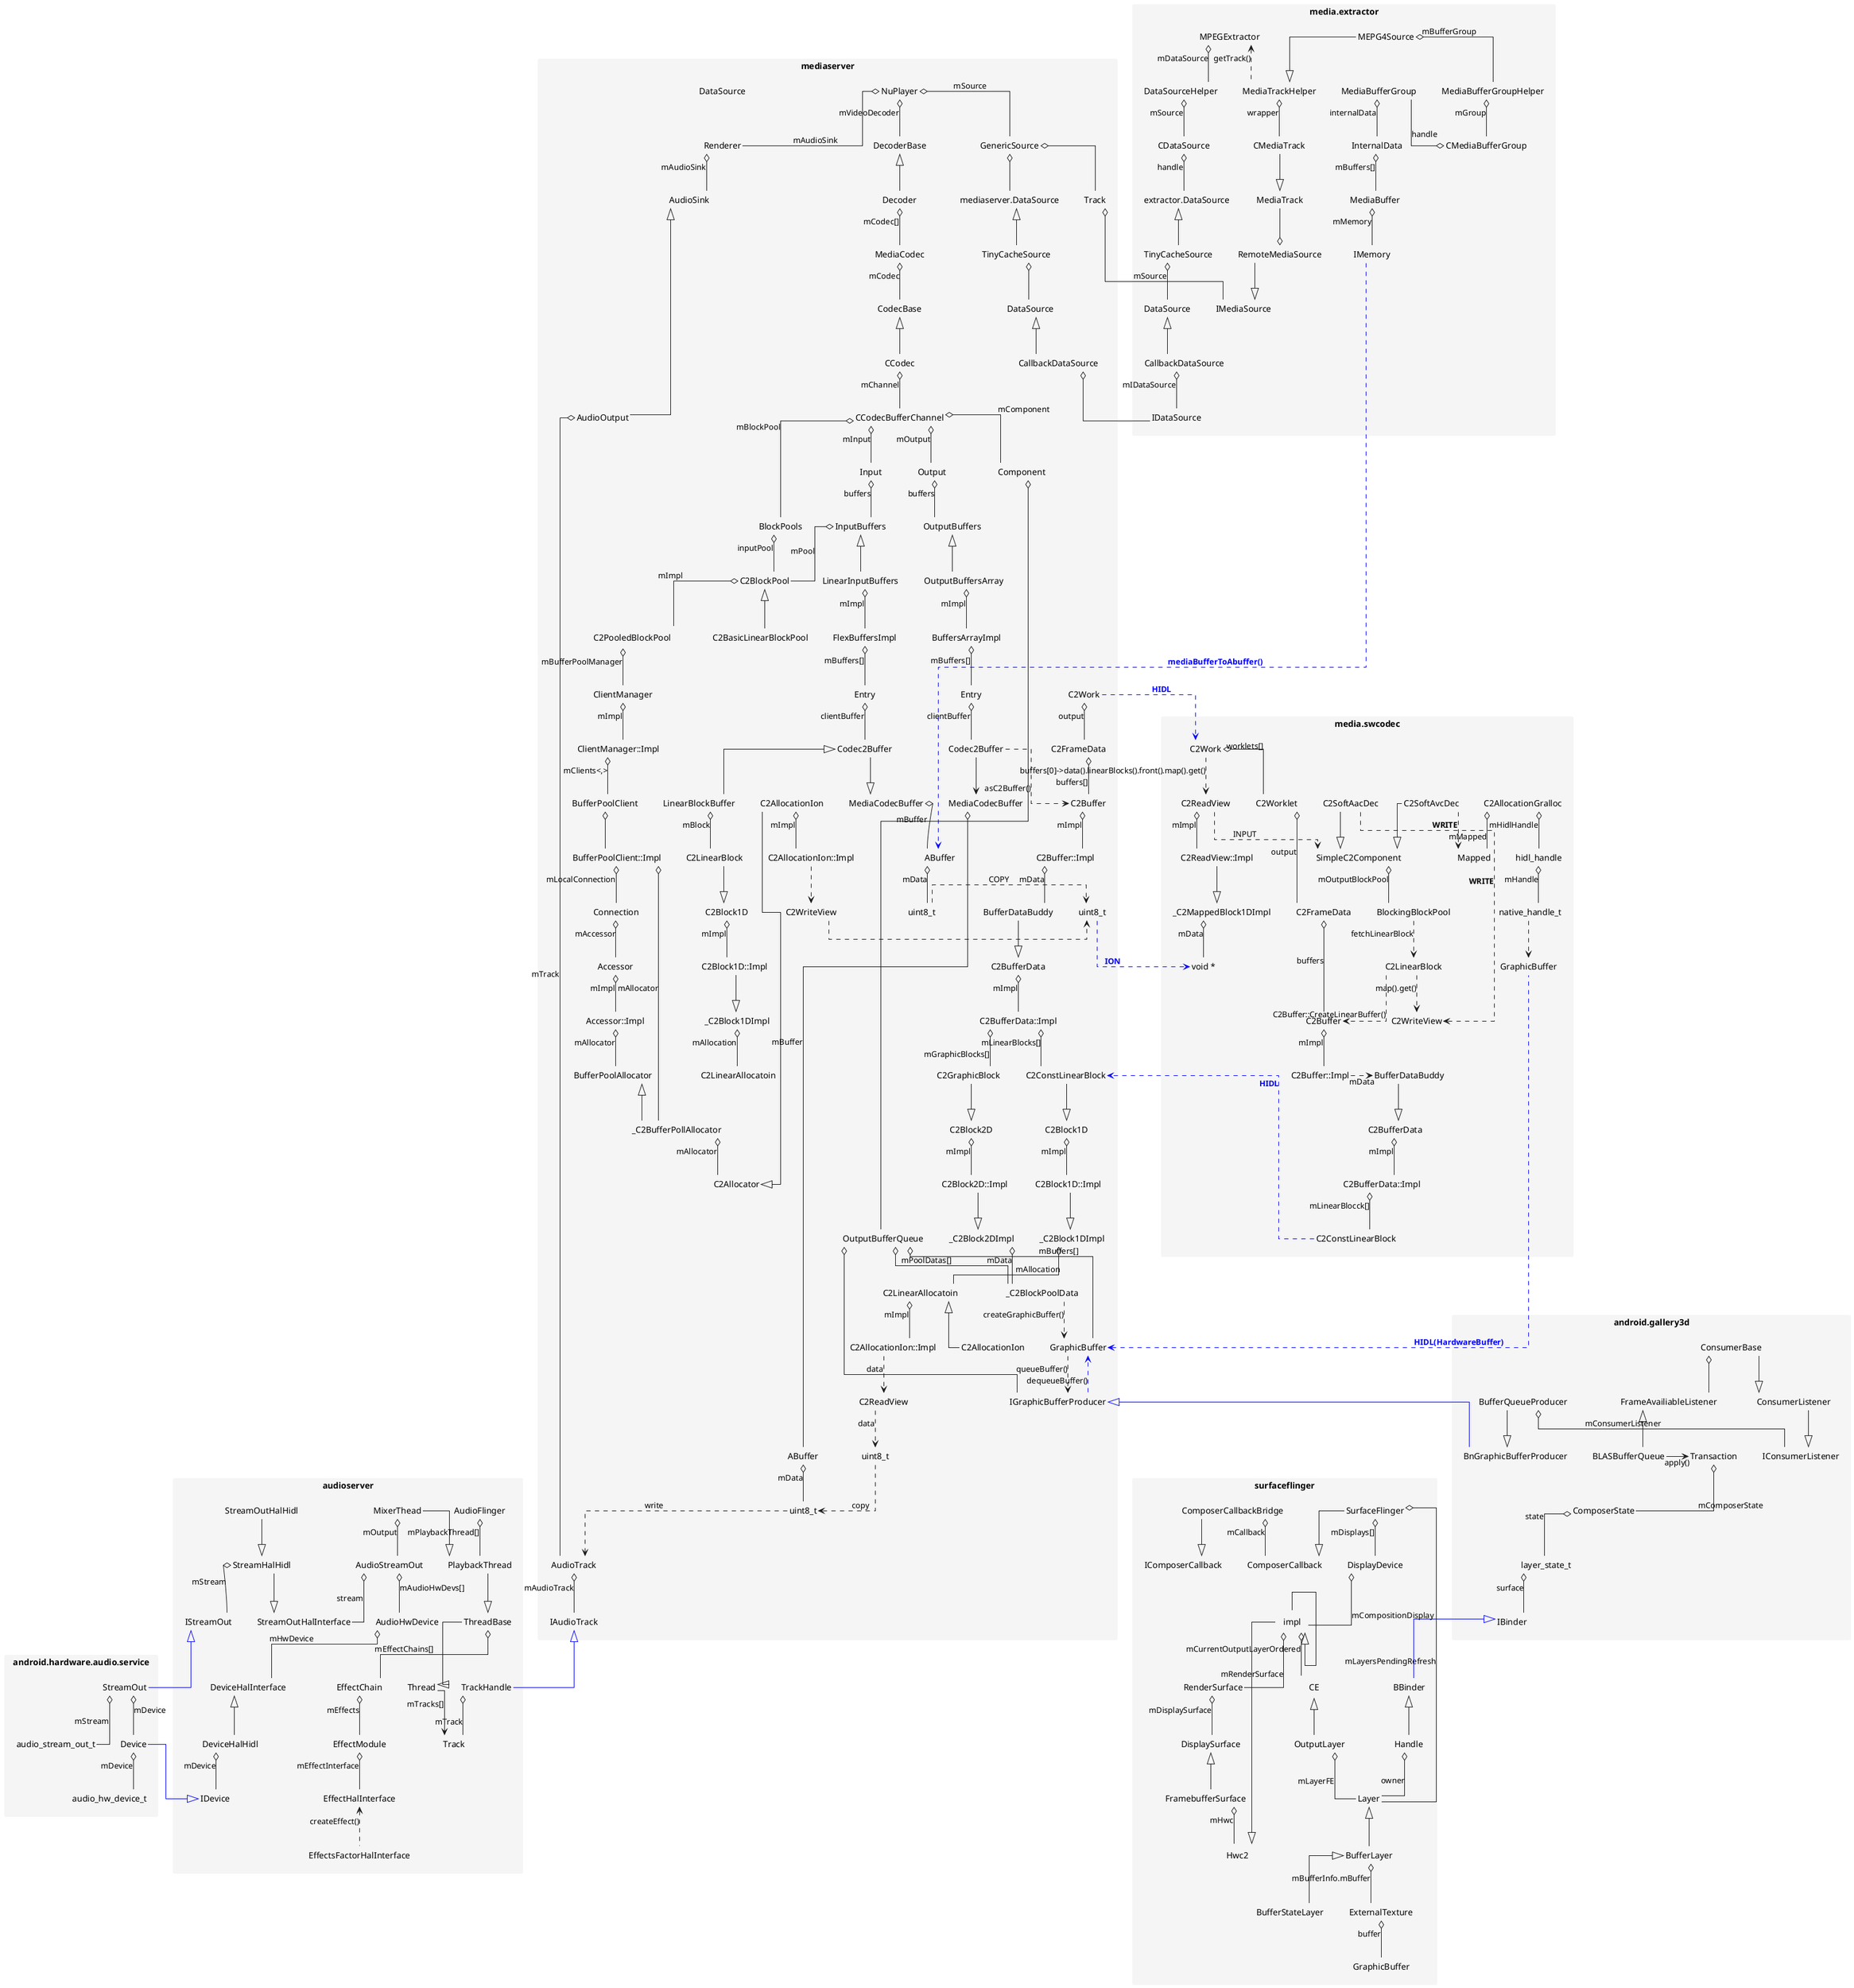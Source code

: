 @startuml MS

skinparam {
    ' monochrome true
    ClassBorderColor transparent
    ClassBackgroundColor transparent
    PackageBorderColor transparent
    PackageBackgroundColor whitesmoke
    ' Shadowing true
    Linetype ortho
    ' Linetype polyline
}

' left to right direction

hide empty members
hide circle
set namespaceSeparator none

package "media.extractor" as extractor <<Rectangle>> {
    class "IMemory" as extractor.IMemory
    MediaBuffer o-- extractor.IMemory:mMemory

    MEPG4Source --|> MediaTrackHelper
    MediaTrackHelper o-- CMediaTrack:wrapper
    CMediaTrack --|> MediaTrack
    MediaTrack --o RemoteMediaSource
    class "IMediaSource" as extractor.IMediaSource
    RemoteMediaSource --|> extractor.IMediaSource

    MEPG4Source o-- MediaBufferGroupHelper:mBufferGroup
    MediaBufferGroupHelper o-- CMediaBufferGroup:mGroup
    MediaBufferGroup --o CMediaBufferGroup:handle
    MediaBufferGroup o-- InternalData:internalData
    InternalData o-- MediaBuffer:mBuffers[]

    MPEGExtractor o-- DataSourceHelper:mDataSource
    DataSourceHelper o-- CDataSource:mSource
    CDataSource o-- extractor.DataSource:handle
    class "TinyCacheSource" as extractor.TinyCacheSource
    extractor.DataSource <|-- extractor.TinyCacheSource
    class "DataSource" as extractor.DataSource2
    extractor.TinyCacheSource o-- extractor.DataSource2:mSource
    class "CallbackDataSource" as extractor.CallbackDataSource
    extractor.DataSource2 <|-- extractor.CallbackDataSource
    class "IDataSource" as extractor.IDataSource
    extractor.CallbackDataSource o-- extractor.IDataSource:mIDataSource
    MPEGExtractor <.. MediaTrackHelper:getTrack()
}

package mediaserver <<Rectangle>> {
    NuPlayer o-- Renderer:mAudioSink
    Renderer o-- AudioSink:mAudioSink
    AudioSink <|-- AudioOutput
    AudioOutput o-- AudioTrack:mTrack
    AudioTrack o-- IAudioTrack:mAudioTrack

    NuPlayer o-- GenericSource:mSource
    class "DataSource" as DataSource
    GenericSource o-- mediaserver.DataSource
    class "TinyCacheSource" as mediaserver.TinyCacheSource
    mediaserver.DataSource <|-- mediaserver.TinyCacheSource
    class "DataSource" as mediaserver.DataSource2
    mediaserver.TinyCacheSource o-- mediaserver.DataSource2
    class "CallbackDataSource" as mediaserver.CallbackDataSource
    mediaserver.DataSource2 <|-- mediaserver.CallbackDataSource
    mediaserver.CallbackDataSource o-- extractor.IDataSource

    class "Track" as mediaserver.Track
    GenericSource o-- mediaserver.Track
    mediaserver.Track o-- extractor.IMediaSource

    NuPlayer o-- DecoderBase:mVideoDecoder
    DecoderBase <|-- Decoder
    Decoder o-- MediaCodec:mCodec[]
    MediaCodec o-- CodecBase:mCodec
    CodecBase <|-- CCodec
    CCodec o-- CCodecBufferChannel:mChannel

    CCodecBufferChannel o-- BlockPools:mBlockPool
    BlockPools o-- C2BlockPool:inputPool
    C2BlockPool o-- C2PooledBlockPool::Impl:mImpl
    C2BlockPool <|-- C2BasicLinearBlockPool
    C2PooledBlockPool::Impl o-- ClientManager:mBufferPoolManager
    class "ClientManager::Impl" as ClientManagerImpl
    ClientManager o-- ClientManagerImpl:mImpl
    ClientManagerImpl o-- BufferPoolClient:mClients<,>
    class "BufferPoolClient::Impl" as BufferPoolClientImpl
    BufferPoolClient o-- BufferPoolClientImpl

    CCodecBufferChannel o-- Input:mInput
    Input o-- InputBuffers:buffers
    InputBuffers <|-- LinearInputBuffers
    InputBuffers o-- C2BlockPool:mPool
    LinearInputBuffers o-- FlexBuffersImpl:mImpl
    class "Entry" as inputEntry
    FlexBuffersImpl o-- inputEntry:mBuffers[]
    class "Codec2Buffer" as inputCodec2Buffer
    inputCodec2Buffer <|-- LinearBlockBuffer
    LinearBlockBuffer o-- C2LinearBlock:mBlock
    C2LinearBlock --|> C2Block1D
    class "C2Block1D::Impl" as C2Block1DImpl
    C2Block1D o-- C2Block1DImpl:mImpl
    C2Block1DImpl --|> _C2Block1DImpl
    _C2Block1DImpl o-- C2LinearAllocatoin:mAllocation
    ' C2LinearAllocatoin <|-- C2AllocationIon
    class "C2AllocationIon::Impl" as mediaserver.C2AllocationIonImpl
    C2AllocationIon o-- mediaserver.C2AllocationIonImpl:mImpl
    mediaserver.C2AllocationIonImpl ..> C2WriteView
    class "uint8_t" as mediaserver.DATA
    C2WriteView .> mediaserver.DATA
    class "uint8_t" as oriDATA
    class "ABuffer" as mediaserver.ABuffer
    mediaserver.ABuffer o-- oriDATA:mData
    oriDATA .> mediaserver.DATA: COPY
    inputEntry o-- inputCodec2Buffer:clientBuffer
    class "MediaCodecBuffer" as inputMediaCodecBuffer
    inputCodec2Buffer --|> inputMediaCodecBuffer
    extractor.IMemory .[#blue].> mediaserver.ABuffer:<font color=blue>**mediaBufferToAbuffer()**</font>
    inputMediaCodecBuffer o-- mediaserver.ABuffer:mBuffer

    C2AllocationIon --|> C2Allocator
    _C2BufferPollAllocator o-- C2Allocator:mAllocator
    BufferPoolClientImpl o-- _C2BufferPollAllocator:mAllocator
    BufferPoolClientImpl o-- Connection:mLocalConnection
    Connection o-- Accessor:mAccessor
    class "Accessor::Impl" as AccessorImpl
    Accessor o-- AccessorImpl:mImpl
    AccessorImpl o-- BufferPoolAllocator:mAllocator
    BufferPoolAllocator <|-- _C2BufferPollAllocator

    CCodecBufferChannel o-- Output:mOutput
    Output o-- OutputBuffers:buffers
    OutputBuffers <|-- OutputBuffersArray
    OutputBuffersArray o-- BuffersArrayImpl:mImpl
    class "Entry" as audioEntry
    BuffersArrayImpl o-- audioEntry:mBuffers[]
    class "Codec2Buffer" as audioCodec2Buffer
    audioEntry o-- audioCodec2Buffer:clientBuffer
    class "MediaCodecBuffer" as audioMediaCodecBuffer
    audioCodec2Buffer --> audioMediaCodecBuffer
    audioCodec2Buffer ..> C2Buffer:asC2Buffer()
    class "C2FrameData" as mediaserver.C2FrameData
    mediaserver.C2FrameData o-- C2Buffer:buffers[]
    class "C2Work" as mediaserver.C2Work
    mediaserver.C2Work o-- mediaserver.C2FrameData:output
    class "C2Buffer::Impl" as C2BufferImpl
    C2Buffer o-- C2BufferImpl:mImpl
    C2BufferImpl o-- BufferDataBuddy:mData
    BufferDataBuddy --|> C2BufferData
    class "C2BufferData::Impl" as C2BufferDataImpl
    C2BufferData o-- C2BufferDataImpl:mImpl
    C2BufferDataImpl o-- C2ConstLinearBlock:mLinearBlocks[]
    class "C2Block1D" as audioC2Block1D
    C2ConstLinearBlock --|>audioC2Block1D
    class "C2Block1D::Impl" as audioC2Block1DImpl
    audioC2Block1D o-- audioC2Block1DImpl:mImpl
    class "_C2Block1DImpl" as audio_C2Block1DImpl
    audioC2Block1DImpl --|> audio_C2Block1DImpl
    class "C2LinearAllocatoin" as audioC2LinearAllocatoin
    audio_C2Block1DImpl o-- audioC2LinearAllocatoin:mAllocation
    class "C2AllocationIon" as audioC2AllocationIon
    audioC2LinearAllocatoin <|-- audioC2AllocationIon
    class "C2AllocationIon::Impl" as audioC2AllocationIonImpl
    audioC2LinearAllocatoin o-- audioC2AllocationIonImpl:mImpl
    audioC2AllocationIonImpl ..> C2ReadView:data
    class "uint8_t" as audioData
    C2ReadView ..> audioData:data
    class "ABuffer" as audioOutputABuffer
    audioMediaCodecBuffer o-- audioOutputABuffer:mBuffer
    class "uint8_t" as audioOutputData
    audioOutputABuffer o-- audioOutputData:mData
    audioData ..> audioOutputData:copy
    audioOutputData ..> AudioTrack:write

    C2BufferDataImpl o-- C2GraphicBlock:mGraphicBlocks[]
    C2GraphicBlock --|> C2Block2D
    class "C2Block2D::Impl" as C2Block2DImpl
    C2Block2D o-- C2Block2DImpl:mImpl
    C2Block2DImpl --|> _C2Block2DImpl
    _C2Block2DImpl o-- _C2BlockPoolData:mData
    class "GraphicBuffer" as mediaserver.GraphicBuffer
    _C2BlockPoolData ..> mediaserver.GraphicBuffer:createGraphicBuffer()
    mediaserver.GraphicBuffer ..> IGraphicBufferProducer:queueBuffer()
    IGraphicBufferProducer .[#Blue].> mediaserver.GraphicBuffer:dequeueBuffer()

    CCodecBufferChannel o-- Component:mComponent
    Component o-- OutputBufferQueue
    OutputBufferQueue o-- _C2BlockPoolData:mPoolDatas[]
    OutputBufferQueue o-- mediaserver.GraphicBuffer:mBuffers[]
    OutputBufferQueue o-- IGraphicBufferProducer
}

package "media.swcodec" as swcodec <<Rectangle>> {
    mediaserver.C2Work .[#blue]> C2Work:<font color=blue>**HIDL**</font>
    ' class "C2AllocationIon::Impl" as swcodecC2AllocationIonImpl
    ' mediaserver.C2AllocationIonImpl ..> swcodecC2AllocationIonImpl:HIDL
    class "void *" as swcodecInputData
    mediaserver.DATA .[#blue].> swcodecInputData:<font color=blue>**ION**</font>
    ' swcodecC2AllocationIonImpl ... swcodecInputData:map()
    _C2MappedBlock1DImpl o-- swcodecInputData:mData
    class "C2ReadView::Impl" as C2ReadViewImpl
    C2ReadViewImpl --|> _C2MappedBlock1DImpl
    class "C2ReadView" as swcodecC2ReadView
    C2Work ..> swcodecC2ReadView:buffers[0]->data().linearBlocks().front().map().get()
    swcodecC2ReadView o-- C2ReadViewImpl:mImpl
    swcodecC2ReadView ..> SimpleC2Component:INPUT
    C2SoftAvcDec --|> SimpleC2Component
    C2SoftAacDec --|> SimpleC2Component
    class "BlockingBlockPool" as swcodec.BlockingBlockPool
    SimpleC2Component o-- swcodec.BlockingBlockPool:mOutputBlockPool
    class "C2LinearBlock" as swcodec.C2LinearBlock
    swcodec.BlockingBlockPool ..> swcodec.C2LinearBlock:fetchLinearBlock
    class "C2WriteView" as swcodec.C2WriteView
    swcodec.C2LinearBlock ..> swcodec.C2WriteView:map().get()
    C2SoftAacDec ..> swcodec.C2WriteView:**WRITE**
    C2SoftAvcDec ..> Mapped:**WRITE**
    C2AllocationGralloc o-- Mapped:mMapped
    C2AllocationGralloc o-- hidl_handle:mHidlHandle
    hidl_handle o-- native_handle_t:mHandle
    class "GraphicBuffer" as swcodecGraphicBuffer
    native_handle_t ..> swcodecGraphicBuffer
    ' mediaserver.GraphicBuffer .[#Blue].> swcodecGraphicBuffer:HIDL(HardwareBuffer)
    swcodecGraphicBuffer .[#blue]up.> mediaserver.GraphicBuffer:<font color=blue>**HIDL(HardwareBuffer)**</font>

    class "C2Buffer" as swcodec.C2Buffer
    swcodec.C2LinearBlock ..> swcodec.C2Buffer:C2Buffer::CreateLinearBuffer()
    C2Work o-- C2Worklet:worklets[]
    C2Worklet o-- C2FrameData:output
    C2FrameData o-- swcodec.C2Buffer:buffers
    class "C2Buffer::Impl" as swcodec.C2BufferImpl
    swcodec.C2Buffer o-- swcodec.C2BufferImpl:mImpl
    class "BufferDataBuddy" as swcodec.BufferDataBuddy
    swcodec.C2BufferImpl .> swcodec.BufferDataBuddy:mData
    class "C2BufferData" as swcodec.C2BufferData
    swcodec.BufferDataBuddy --|> swcodec.C2BufferData
    class "C2BufferData::Impl" as swcodec.C2BufferDataImpl
    swcodec.C2BufferData o-- swcodec.C2BufferDataImpl:mImpl
    class "C2ConstLinearBlock" as swcodec.C2ConstLinearBlock
    swcodec.C2BufferDataImpl o-- swcodec.C2ConstLinearBlock:mLinearBlocck[]
    swcodec.C2ConstLinearBlock .[#blue]> C2ConstLinearBlock:<font color=blue>**HIDL**</font>
}

package "android.gallery3d" as gallery <<Rectangle>> {
    class "BnGraphicBufferProducer" as gallery.BnGraphicBufferProducer
    BufferQueueProducer --|> gallery.BnGraphicBufferProducer
    IGraphicBufferProducer <|-[#blue]- gallery.BnGraphicBufferProducer
    BufferQueueProducer o-- IConsumerListener:mConsumerListener
    ConsumerListener --|> IConsumerListener
    ConsumerBase --|> ConsumerListener
    ConsumerBase o-- FrameAvailiableListener
    FrameAvailiableListener <|-- BLASBufferQueue
    BLASBufferQueue -> Transaction:apply()
    Transaction o-- ComposerState:mComposerState
    ComposerState o-- layer_state_t:state
    layer_state_t o-- IBinder:surface
}

package "surfaceflinger" as sf <<Rectangle>> {
    class "BBinder" as sf.BBinder
    sf.BBinder <|-- Handle
    IBinder <|-[#blue]- sf.BBinder
    Handle o-- Layer:owner
    Layer <|-- BufferLayer
    BufferLayer <|-- BufferStateLayer
    BufferLayer o-- ExternalTexture:mBufferInfo.mBuffer
    ExternalTexture o-- GraphicBuffer:buffer
    SurfaceFlinger o-- Layer:mLayersPendingRefresh
    SurfaceFlinger o-- DisplayDevice:mDisplays[]
    DisplayDevice o-- impl::Display:mCompositionDisplay
    impl::Display --|> impl::Output
    impl::Output o-- RenderSurface:mRenderSurface
    impl::Output o-- CE::OutputLayer:mCurrentOutputLayerOrdered
    CE::OutputLayer <|-- OutputLayer
    OutputLayer o-- Layer:mLayerFE
    ' mediaserver.GraphicBuffer ..> GraphicBuffer
    RenderSurface o-- DisplaySurface:mDisplaySurface
    DisplaySurface <|-- FramebufferSurface
    FramebufferSurface o-- Hwc2::Composer:mHwc
    Hwc2::Composer <|-- impl::Composer

    SurfaceFlinger --|> ComposerCallback
    ComposerCallbackBridge o-- ComposerCallback:mCallback
    ComposerCallbackBridge --|> IComposerCallback
}

package audioserver <<Rectangle>> {
    TrackHandle -up[#blue]-|> IAudioTrack
    class "Track" as audioserver.Track
    TrackHandle o-- audioserver.Track:mTrack
    Thread-->audioserver.Track:mTracks[]
    ThreadBase --|> Thread
    PlaybackThread --|> ThreadBase
    StreamOutHalHidl --|> StreamHalHidl
    StreamHalHidl --|> StreamOutHalInterface
    AudioStreamOut o-- StreamOutHalInterface:stream
    MixerThead o-- AudioStreamOut:mOutput
    MixerThead --|> PlaybackThread
    StreamHalHidl o-- IStreamOut:mStream

    AudioStreamOut o-- AudioHwDevice:mAudioHwDevs[]
    AudioHwDevice o-- DeviceHalInterface:mHwDevice
    DeviceHalInterface <|-- DeviceHalHidl
    DeviceHalHidl o-- IDevice:mDevice

    AudioFlinger o-- PlaybackThread:mPlaybackThread[]

    ThreadBase o-- EffectChain:mEffectChains[]
    EffectChain o-- EffectModule:mEffects
    EffectModule o-- EffectHalInterface:mEffectInterface
    EffectHalInterface <.. EffectsFactorHalInterface:createEffect()
}

package "android.hardware.audio.service" as audiohal <<Rectangle>> {
    IStreamOut <|-[#blue]- StreamOut
    StreamOut o-- audio_stream_out_t:mStream
    StreamOut o-- Device:mDevice
    Device o-- audio_hw_device_t:mDevice
    Device -[#blue]-|> IDevice
}